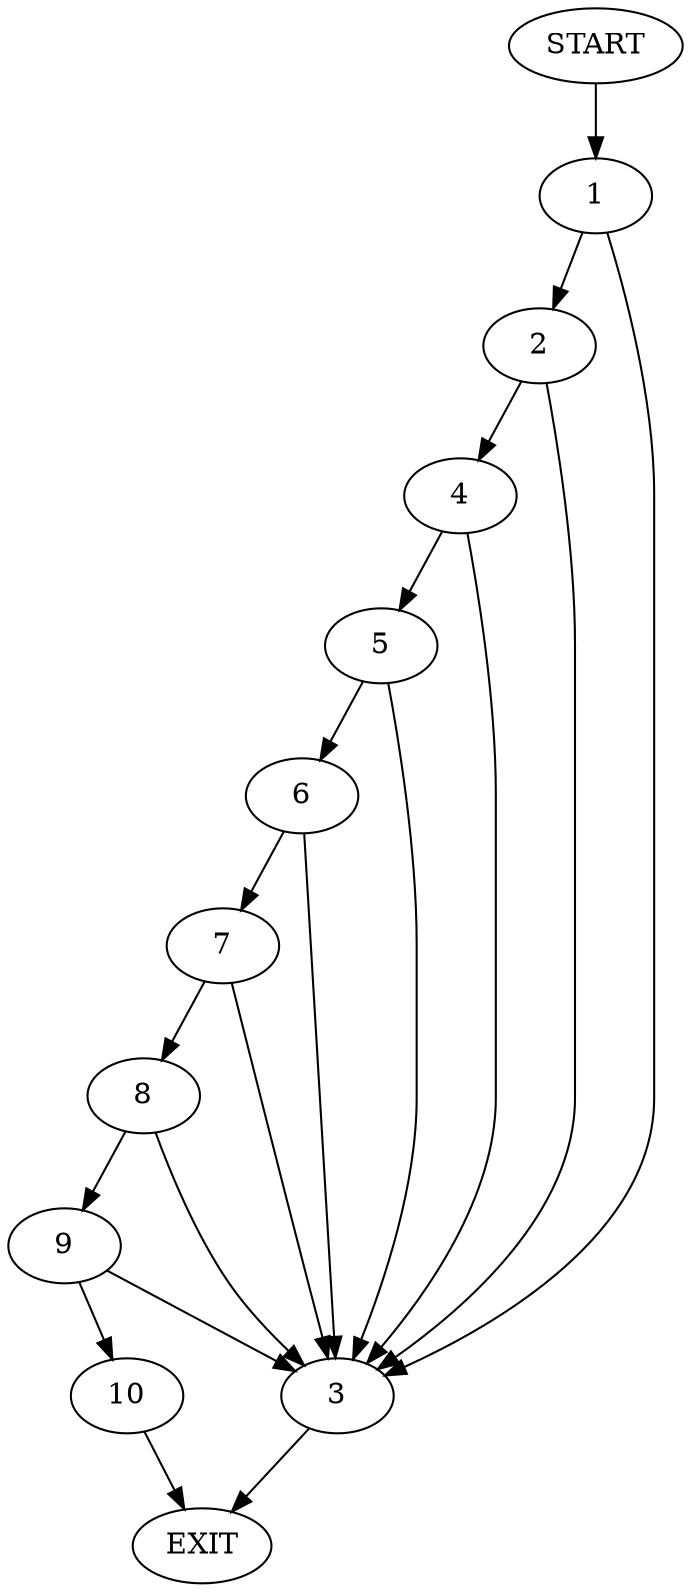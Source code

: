 digraph {
0 [label="START"]
11 [label="EXIT"]
0 -> 1
1 -> 2
1 -> 3
2 -> 4
2 -> 3
3 -> 11
4 -> 5
4 -> 3
5 -> 3
5 -> 6
6 -> 7
6 -> 3
7 -> 3
7 -> 8
8 -> 3
8 -> 9
9 -> 3
9 -> 10
10 -> 11
}
